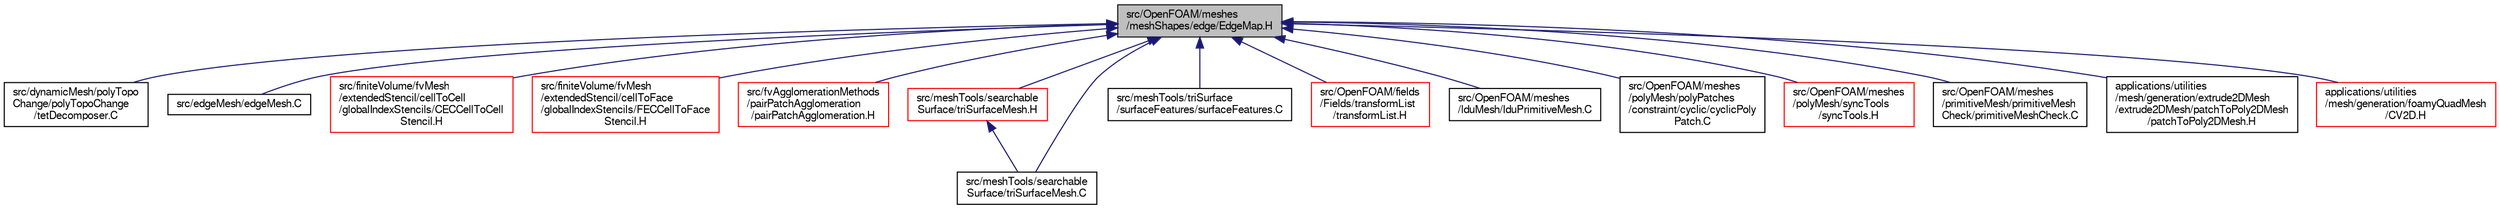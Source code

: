 digraph "src/OpenFOAM/meshes/meshShapes/edge/EdgeMap.H"
{
  bgcolor="transparent";
  edge [fontname="FreeSans",fontsize="10",labelfontname="FreeSans",labelfontsize="10"];
  node [fontname="FreeSans",fontsize="10",shape=record];
  Node135 [label="src/OpenFOAM/meshes\l/meshShapes/edge/EdgeMap.H",height=0.2,width=0.4,color="black", fillcolor="grey75", style="filled", fontcolor="black"];
  Node135 -> Node136 [dir="back",color="midnightblue",fontsize="10",style="solid",fontname="FreeSans"];
  Node136 [label="src/dynamicMesh/polyTopo\lChange/polyTopoChange\l/tetDecomposer.C",height=0.2,width=0.4,color="black",URL="$a00815.html"];
  Node135 -> Node137 [dir="back",color="midnightblue",fontsize="10",style="solid",fontname="FreeSans"];
  Node137 [label="src/edgeMesh/edgeMesh.C",height=0.2,width=0.4,color="black",URL="$a00890.html"];
  Node135 -> Node138 [dir="back",color="midnightblue",fontsize="10",style="solid",fontname="FreeSans"];
  Node138 [label="src/finiteVolume/fvMesh\l/extendedStencil/cellToCell\l/globalIndexStencils/CECCellToCell\lStencil.H",height=0.2,width=0.4,color="red",URL="$a03344.html"];
  Node135 -> Node144 [dir="back",color="midnightblue",fontsize="10",style="solid",fontname="FreeSans"];
  Node144 [label="src/finiteVolume/fvMesh\l/extendedStencil/cellToFace\l/globalIndexStencils/FECCellToFace\lStencil.H",height=0.2,width=0.4,color="red",URL="$a03434.html"];
  Node135 -> Node153 [dir="back",color="midnightblue",fontsize="10",style="solid",fontname="FreeSans"];
  Node153 [label="src/fvAgglomerationMethods\l/pairPatchAgglomeration\l/pairPatchAgglomeration.H",height=0.2,width=0.4,color="red",URL="$a04361.html"];
  Node135 -> Node156 [dir="back",color="midnightblue",fontsize="10",style="solid",fontname="FreeSans"];
  Node156 [label="src/meshTools/searchable\lSurface/triSurfaceMesh.H",height=0.2,width=0.4,color="red",URL="$a07850.html"];
  Node156 -> Node162 [dir="back",color="midnightblue",fontsize="10",style="solid",fontname="FreeSans"];
  Node162 [label="src/meshTools/searchable\lSurface/triSurfaceMesh.C",height=0.2,width=0.4,color="black",URL="$a07847.html"];
  Node135 -> Node162 [dir="back",color="midnightblue",fontsize="10",style="solid",fontname="FreeSans"];
  Node135 -> Node170 [dir="back",color="midnightblue",fontsize="10",style="solid",fontname="FreeSans"];
  Node170 [label="src/meshTools/triSurface\l/surfaceFeatures/surfaceFeatures.C",height=0.2,width=0.4,color="black",URL="$a08216.html"];
  Node135 -> Node171 [dir="back",color="midnightblue",fontsize="10",style="solid",fontname="FreeSans"];
  Node171 [label="src/OpenFOAM/fields\l/Fields/transformList\l/transformList.H",height=0.2,width=0.4,color="red",URL="$a09743.html",tooltip="Spatial transformation functions for primitive fields. "];
  Node135 -> Node548 [dir="back",color="midnightblue",fontsize="10",style="solid",fontname="FreeSans"];
  Node548 [label="src/OpenFOAM/meshes\l/lduMesh/lduPrimitiveMesh.C",height=0.2,width=0.4,color="black",URL="$a11159.html"];
  Node135 -> Node549 [dir="back",color="midnightblue",fontsize="10",style="solid",fontname="FreeSans"];
  Node549 [label="src/OpenFOAM/meshes\l/polyMesh/polyPatches\l/constraint/cyclic/cyclicPoly\lPatch.C",height=0.2,width=0.4,color="black",URL="$a11684.html"];
  Node135 -> Node269 [dir="back",color="midnightblue",fontsize="10",style="solid",fontname="FreeSans"];
  Node269 [label="src/OpenFOAM/meshes\l/polyMesh/syncTools\l/syncTools.H",height=0.2,width=0.4,color="red",URL="$a11768.html"];
  Node135 -> Node550 [dir="back",color="midnightblue",fontsize="10",style="solid",fontname="FreeSans"];
  Node550 [label="src/OpenFOAM/meshes\l/primitiveMesh/primitiveMesh\lCheck/primitiveMeshCheck.C",height=0.2,width=0.4,color="black",URL="$a11903.html"];
  Node135 -> Node551 [dir="back",color="midnightblue",fontsize="10",style="solid",fontname="FreeSans"];
  Node551 [label="applications/utilities\l/mesh/generation/extrude2DMesh\l/extrude2DMesh/patchToPoly2DMesh\l/patchToPoly2DMesh.H",height=0.2,width=0.4,color="black",URL="$a18023.html"];
  Node135 -> Node552 [dir="back",color="midnightblue",fontsize="10",style="solid",fontname="FreeSans"];
  Node552 [label="applications/utilities\l/mesh/generation/foamyQuadMesh\l/CV2D.H",height=0.2,width=0.4,color="red",URL="$a18461.html"];
}
